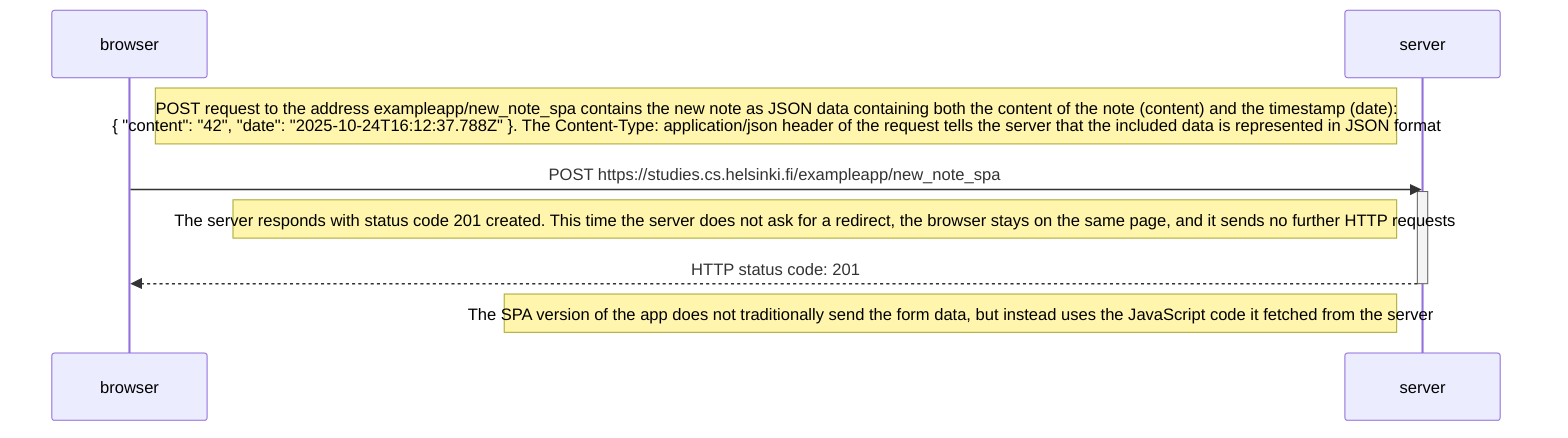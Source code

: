 sequenceDiagram
    participant browser
    participant server

    Note right of browser: POST request to the address exampleapp/new_note_spa contains the new note as JSON data containing both the content of the note (content) and the timestamp (date): <br/> { "content": "42", "date": "2025-10-24T16:12:37.788Z" }. The Content-Type: application/json header of the request tells the server that the included data is represented in JSON format
    browser->>server: POST https://studies.cs.helsinki.fi/exampleapp/new_note_spa
    activate server
    Note left of server: The server responds with status code 201 created. This time the server does not ask for a redirect, the browser stays on the same page, and it sends no further HTTP requests
    server-->>browser: HTTP status code: 201
    deactivate server
    Note left of server: The SPA version of the app does not traditionally send the form data, but instead uses the JavaScript code it fetched from the server
